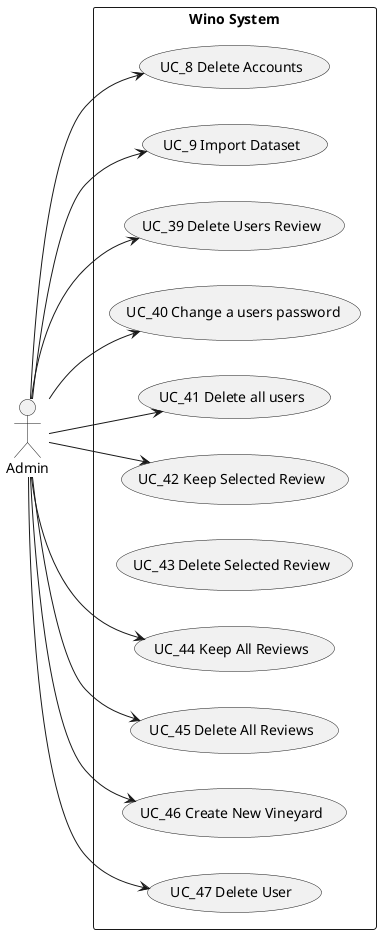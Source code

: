 @startuml
left to right direction

rectangle "Wino System" {
    usecase "UC_8 Delete Accounts" as UC_8
    usecase "UC_9 Import Dataset" as UC_9
    usecase "UC_39 Delete Users Review" as UC_39
    usecase "UC_40 Change a users password" as UC_40
    usecase "UC_41 Delete all users" as UC_41
    usecase "UC_42 Keep Selected Review" as UC_42
    usecase "UC_43 Delete Selected Review" as UC_43
    usecase "UC_44 Keep All Reviews" as UC_44
    usecase "UC_45 Delete All Reviews" as UC_45
    usecase "UC_46 Create New Vineyard" as UC_46
    usecase "UC_47 Delete User" as UC_47
}

Admin --> UC_8
Admin --> UC_9
Admin --> UC_39
Admin --> UC_40
Admin --> UC_41
Admin --> UC_42
Admin --> UC_44
Admin --> UC_45
Admin --> UC_46
Admin --> UC_47

@enduml